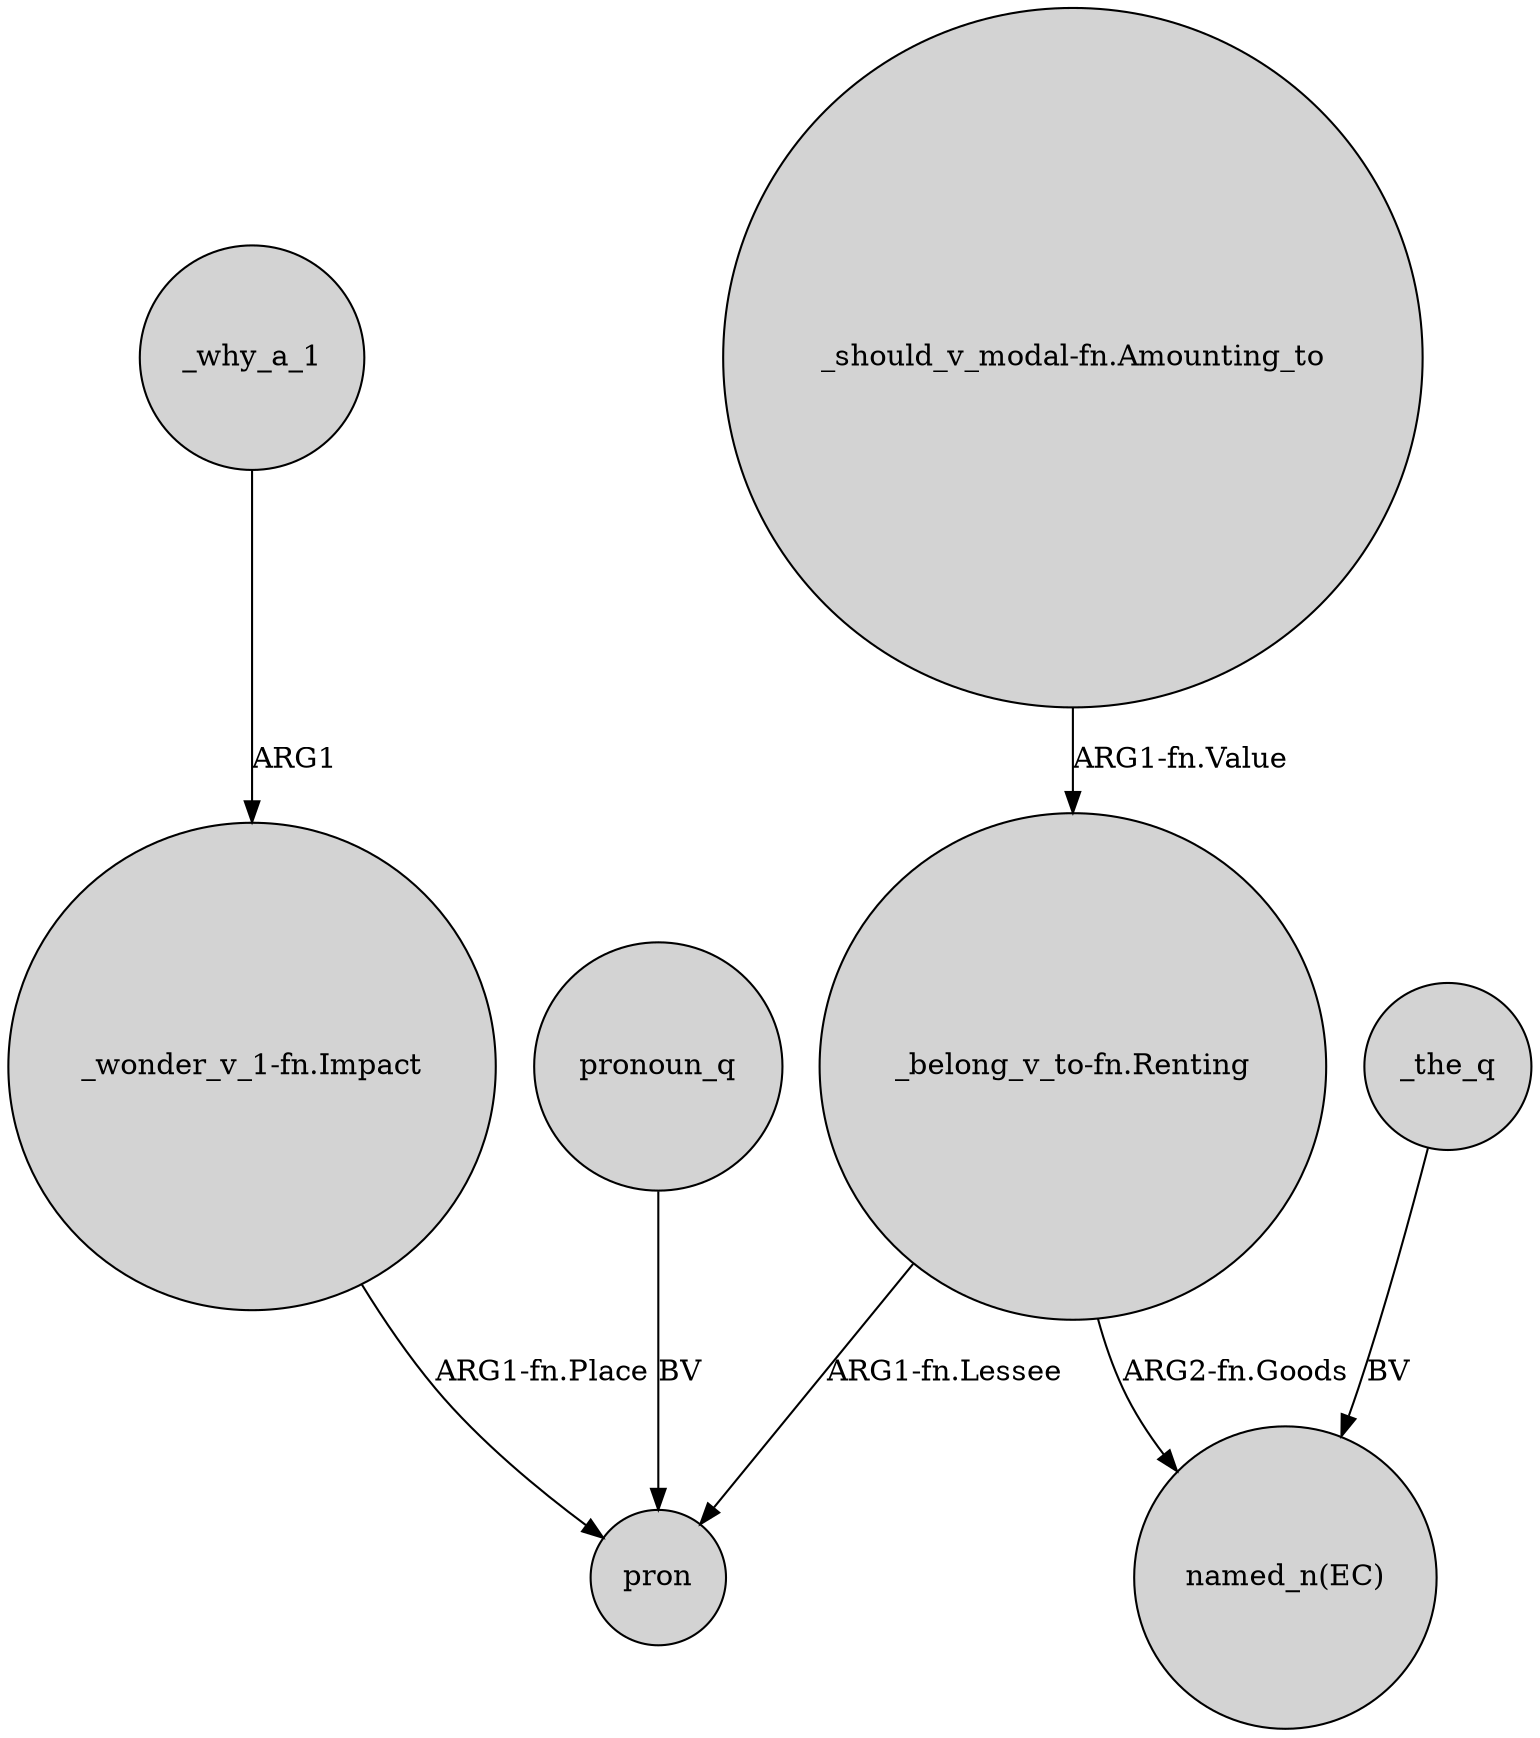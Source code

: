 digraph {
	node [shape=circle style=filled]
	"_should_v_modal-fn.Amounting_to" -> "_belong_v_to-fn.Renting" [label="ARG1-fn.Value"]
	"_wonder_v_1-fn.Impact" -> pron [label="ARG1-fn.Place"]
	_the_q -> "named_n(EC)" [label=BV]
	_why_a_1 -> "_wonder_v_1-fn.Impact" [label=ARG1]
	"_belong_v_to-fn.Renting" -> "named_n(EC)" [label="ARG2-fn.Goods"]
	pronoun_q -> pron [label=BV]
	"_belong_v_to-fn.Renting" -> pron [label="ARG1-fn.Lessee"]
}
